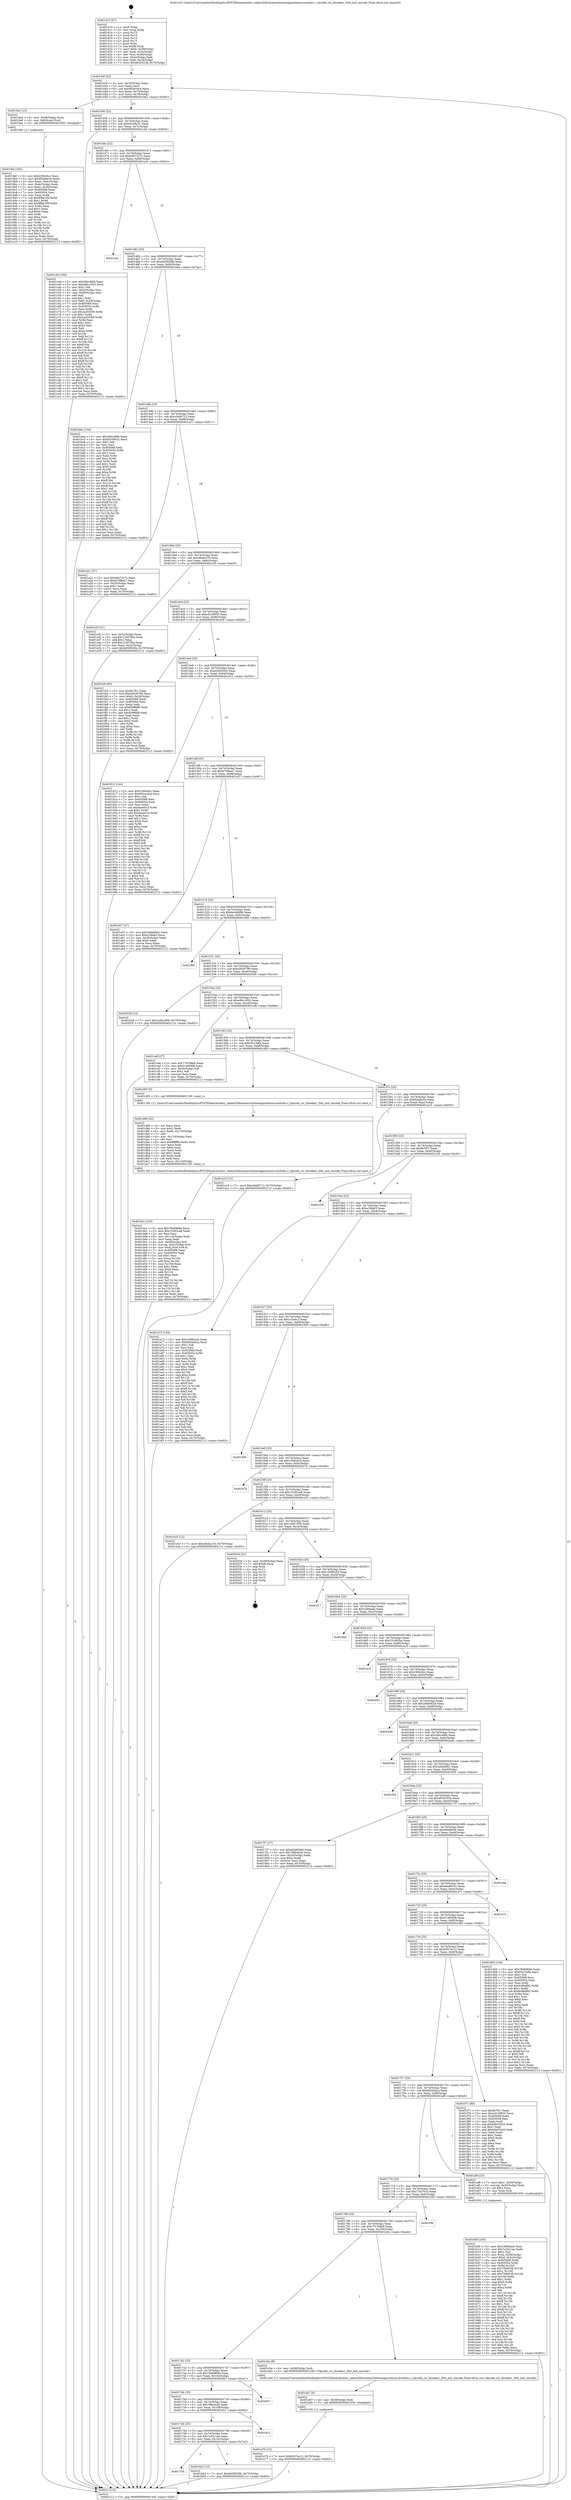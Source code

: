 digraph "0x401410" {
  label = "0x401410 (/mnt/c/Users/mathe/Desktop/tcc/POCII/binaries/extr_radare2librasmarchxtensagnuxtensa-modules.c_Opcode_rsr_ibreaka1_Slot_inst_encode_Final-ollvm.out::main(0))"
  labelloc = "t"
  node[shape=record]

  Entry [label="",width=0.3,height=0.3,shape=circle,fillcolor=black,style=filled]
  "0x40143f" [label="{
     0x40143f [23]\l
     | [instrs]\l
     &nbsp;&nbsp;0x40143f \<+3\>: mov -0x70(%rbp),%eax\l
     &nbsp;&nbsp;0x401442 \<+2\>: mov %eax,%ecx\l
     &nbsp;&nbsp;0x401444 \<+6\>: sub $0x902ecdc4,%ecx\l
     &nbsp;&nbsp;0x40144a \<+3\>: mov %eax,-0x74(%rbp)\l
     &nbsp;&nbsp;0x40144d \<+3\>: mov %ecx,-0x78(%rbp)\l
     &nbsp;&nbsp;0x401450 \<+6\>: je 00000000004019a2 \<main+0x592\>\l
  }"]
  "0x4019a2" [label="{
     0x4019a2 [13]\l
     | [instrs]\l
     &nbsp;&nbsp;0x4019a2 \<+4\>: mov -0x48(%rbp),%rax\l
     &nbsp;&nbsp;0x4019a6 \<+4\>: mov 0x8(%rax),%rdi\l
     &nbsp;&nbsp;0x4019aa \<+5\>: call 0000000000401060 \<atoi@plt\>\l
     | [calls]\l
     &nbsp;&nbsp;0x401060 \{1\} (unknown)\l
  }"]
  "0x401456" [label="{
     0x401456 [22]\l
     | [instrs]\l
     &nbsp;&nbsp;0x401456 \<+5\>: jmp 000000000040145b \<main+0x4b\>\l
     &nbsp;&nbsp;0x40145b \<+3\>: mov -0x74(%rbp),%eax\l
     &nbsp;&nbsp;0x40145e \<+5\>: sub $0x93c09c31,%eax\l
     &nbsp;&nbsp;0x401463 \<+3\>: mov %eax,-0x7c(%rbp)\l
     &nbsp;&nbsp;0x401466 \<+6\>: je 0000000000401c44 \<main+0x834\>\l
  }"]
  Exit [label="",width=0.3,height=0.3,shape=circle,fillcolor=black,style=filled,peripheries=2]
  "0x401c44" [label="{
     0x401c44 [164]\l
     | [instrs]\l
     &nbsp;&nbsp;0x401c44 \<+5\>: mov $0x36bc4f6b,%eax\l
     &nbsp;&nbsp;0x401c49 \<+5\>: mov $0xe8bc1820,%ecx\l
     &nbsp;&nbsp;0x401c4e \<+2\>: mov $0x1,%dl\l
     &nbsp;&nbsp;0x401c50 \<+3\>: mov -0x5c(%rbp),%esi\l
     &nbsp;&nbsp;0x401c53 \<+3\>: cmp -0x50(%rbp),%esi\l
     &nbsp;&nbsp;0x401c56 \<+4\>: setl %dil\l
     &nbsp;&nbsp;0x401c5a \<+4\>: and $0x1,%dil\l
     &nbsp;&nbsp;0x401c5e \<+4\>: mov %dil,-0x29(%rbp)\l
     &nbsp;&nbsp;0x401c62 \<+7\>: mov 0x405068,%esi\l
     &nbsp;&nbsp;0x401c69 \<+8\>: mov 0x405054,%r8d\l
     &nbsp;&nbsp;0x401c71 \<+3\>: mov %esi,%r9d\l
     &nbsp;&nbsp;0x401c74 \<+7\>: sub $0xcac03558,%r9d\l
     &nbsp;&nbsp;0x401c7b \<+4\>: sub $0x1,%r9d\l
     &nbsp;&nbsp;0x401c7f \<+7\>: add $0xcac03558,%r9d\l
     &nbsp;&nbsp;0x401c86 \<+4\>: imul %r9d,%esi\l
     &nbsp;&nbsp;0x401c8a \<+3\>: and $0x1,%esi\l
     &nbsp;&nbsp;0x401c8d \<+3\>: cmp $0x0,%esi\l
     &nbsp;&nbsp;0x401c90 \<+4\>: sete %dil\l
     &nbsp;&nbsp;0x401c94 \<+4\>: cmp $0xa,%r8d\l
     &nbsp;&nbsp;0x401c98 \<+4\>: setl %r10b\l
     &nbsp;&nbsp;0x401c9c \<+3\>: mov %dil,%r11b\l
     &nbsp;&nbsp;0x401c9f \<+4\>: xor $0xff,%r11b\l
     &nbsp;&nbsp;0x401ca3 \<+3\>: mov %r10b,%bl\l
     &nbsp;&nbsp;0x401ca6 \<+3\>: xor $0xff,%bl\l
     &nbsp;&nbsp;0x401ca9 \<+3\>: xor $0x1,%dl\l
     &nbsp;&nbsp;0x401cac \<+3\>: mov %r11b,%r14b\l
     &nbsp;&nbsp;0x401caf \<+4\>: and $0xff,%r14b\l
     &nbsp;&nbsp;0x401cb3 \<+3\>: and %dl,%dil\l
     &nbsp;&nbsp;0x401cb6 \<+3\>: mov %bl,%r15b\l
     &nbsp;&nbsp;0x401cb9 \<+4\>: and $0xff,%r15b\l
     &nbsp;&nbsp;0x401cbd \<+3\>: and %dl,%r10b\l
     &nbsp;&nbsp;0x401cc0 \<+3\>: or %dil,%r14b\l
     &nbsp;&nbsp;0x401cc3 \<+3\>: or %r10b,%r15b\l
     &nbsp;&nbsp;0x401cc6 \<+3\>: xor %r15b,%r14b\l
     &nbsp;&nbsp;0x401cc9 \<+3\>: or %bl,%r11b\l
     &nbsp;&nbsp;0x401ccc \<+4\>: xor $0xff,%r11b\l
     &nbsp;&nbsp;0x401cd0 \<+3\>: or $0x1,%dl\l
     &nbsp;&nbsp;0x401cd3 \<+3\>: and %dl,%r11b\l
     &nbsp;&nbsp;0x401cd6 \<+3\>: or %r11b,%r14b\l
     &nbsp;&nbsp;0x401cd9 \<+4\>: test $0x1,%r14b\l
     &nbsp;&nbsp;0x401cdd \<+3\>: cmovne %ecx,%eax\l
     &nbsp;&nbsp;0x401ce0 \<+3\>: mov %eax,-0x70(%rbp)\l
     &nbsp;&nbsp;0x401ce3 \<+5\>: jmp 0000000000402112 \<main+0xd02\>\l
  }"]
  "0x40146c" [label="{
     0x40146c [22]\l
     | [instrs]\l
     &nbsp;&nbsp;0x40146c \<+5\>: jmp 0000000000401471 \<main+0x61\>\l
     &nbsp;&nbsp;0x401471 \<+3\>: mov -0x74(%rbp),%eax\l
     &nbsp;&nbsp;0x401474 \<+5\>: sub $0xb0b72c7c,%eax\l
     &nbsp;&nbsp;0x401479 \<+3\>: mov %eax,-0x80(%rbp)\l
     &nbsp;&nbsp;0x40147c \<+6\>: je 0000000000401a3c \<main+0x62c\>\l
  }"]
  "0x401e70" [label="{
     0x401e70 [12]\l
     | [instrs]\l
     &nbsp;&nbsp;0x401e70 \<+7\>: movl $0x6507ec12,-0x70(%rbp)\l
     &nbsp;&nbsp;0x401e77 \<+5\>: jmp 0000000000402112 \<main+0xd02\>\l
  }"]
  "0x401a3c" [label="{
     0x401a3c\l
  }", style=dashed]
  "0x401482" [label="{
     0x401482 [25]\l
     | [instrs]\l
     &nbsp;&nbsp;0x401482 \<+5\>: jmp 0000000000401487 \<main+0x77\>\l
     &nbsp;&nbsp;0x401487 \<+3\>: mov -0x74(%rbp),%eax\l
     &nbsp;&nbsp;0x40148a \<+5\>: sub $0xb659028b,%eax\l
     &nbsp;&nbsp;0x40148f \<+6\>: mov %eax,-0x84(%rbp)\l
     &nbsp;&nbsp;0x401495 \<+6\>: je 0000000000401bbe \<main+0x7ae\>\l
  }"]
  "0x401e67" [label="{
     0x401e67 [9]\l
     | [instrs]\l
     &nbsp;&nbsp;0x401e67 \<+4\>: mov -0x58(%rbp),%rdi\l
     &nbsp;&nbsp;0x401e6b \<+5\>: call 0000000000401030 \<free@plt\>\l
     | [calls]\l
     &nbsp;&nbsp;0x401030 \{1\} (unknown)\l
  }"]
  "0x401bbe" [label="{
     0x401bbe [134]\l
     | [instrs]\l
     &nbsp;&nbsp;0x401bbe \<+5\>: mov $0x36bc4f6b,%eax\l
     &nbsp;&nbsp;0x401bc3 \<+5\>: mov $0x93c09c31,%ecx\l
     &nbsp;&nbsp;0x401bc8 \<+2\>: mov $0x1,%dl\l
     &nbsp;&nbsp;0x401bca \<+2\>: xor %esi,%esi\l
     &nbsp;&nbsp;0x401bcc \<+7\>: mov 0x405068,%edi\l
     &nbsp;&nbsp;0x401bd3 \<+8\>: mov 0x405054,%r8d\l
     &nbsp;&nbsp;0x401bdb \<+3\>: sub $0x1,%esi\l
     &nbsp;&nbsp;0x401bde \<+3\>: mov %edi,%r9d\l
     &nbsp;&nbsp;0x401be1 \<+3\>: add %esi,%r9d\l
     &nbsp;&nbsp;0x401be4 \<+4\>: imul %r9d,%edi\l
     &nbsp;&nbsp;0x401be8 \<+3\>: and $0x1,%edi\l
     &nbsp;&nbsp;0x401beb \<+3\>: cmp $0x0,%edi\l
     &nbsp;&nbsp;0x401bee \<+4\>: sete %r10b\l
     &nbsp;&nbsp;0x401bf2 \<+4\>: cmp $0xa,%r8d\l
     &nbsp;&nbsp;0x401bf6 \<+4\>: setl %r11b\l
     &nbsp;&nbsp;0x401bfa \<+3\>: mov %r10b,%bl\l
     &nbsp;&nbsp;0x401bfd \<+3\>: xor $0xff,%bl\l
     &nbsp;&nbsp;0x401c00 \<+3\>: mov %r11b,%r14b\l
     &nbsp;&nbsp;0x401c03 \<+4\>: xor $0xff,%r14b\l
     &nbsp;&nbsp;0x401c07 \<+3\>: xor $0x1,%dl\l
     &nbsp;&nbsp;0x401c0a \<+3\>: mov %bl,%r15b\l
     &nbsp;&nbsp;0x401c0d \<+4\>: and $0xff,%r15b\l
     &nbsp;&nbsp;0x401c11 \<+3\>: and %dl,%r10b\l
     &nbsp;&nbsp;0x401c14 \<+3\>: mov %r14b,%r12b\l
     &nbsp;&nbsp;0x401c17 \<+4\>: and $0xff,%r12b\l
     &nbsp;&nbsp;0x401c1b \<+3\>: and %dl,%r11b\l
     &nbsp;&nbsp;0x401c1e \<+3\>: or %r10b,%r15b\l
     &nbsp;&nbsp;0x401c21 \<+3\>: or %r11b,%r12b\l
     &nbsp;&nbsp;0x401c24 \<+3\>: xor %r12b,%r15b\l
     &nbsp;&nbsp;0x401c27 \<+3\>: or %r14b,%bl\l
     &nbsp;&nbsp;0x401c2a \<+3\>: xor $0xff,%bl\l
     &nbsp;&nbsp;0x401c2d \<+3\>: or $0x1,%dl\l
     &nbsp;&nbsp;0x401c30 \<+2\>: and %dl,%bl\l
     &nbsp;&nbsp;0x401c32 \<+3\>: or %bl,%r15b\l
     &nbsp;&nbsp;0x401c35 \<+4\>: test $0x1,%r15b\l
     &nbsp;&nbsp;0x401c39 \<+3\>: cmovne %ecx,%eax\l
     &nbsp;&nbsp;0x401c3c \<+3\>: mov %eax,-0x70(%rbp)\l
     &nbsp;&nbsp;0x401c3f \<+5\>: jmp 0000000000402112 \<main+0xd02\>\l
  }"]
  "0x40149b" [label="{
     0x40149b [25]\l
     | [instrs]\l
     &nbsp;&nbsp;0x40149b \<+5\>: jmp 00000000004014a0 \<main+0x90\>\l
     &nbsp;&nbsp;0x4014a0 \<+3\>: mov -0x74(%rbp),%eax\l
     &nbsp;&nbsp;0x4014a3 \<+5\>: sub $0xc0a06712,%eax\l
     &nbsp;&nbsp;0x4014a8 \<+6\>: mov %eax,-0x88(%rbp)\l
     &nbsp;&nbsp;0x4014ae \<+6\>: je 0000000000401a21 \<main+0x611\>\l
  }"]
  "0x401dcc" [label="{
     0x401dcc [103]\l
     | [instrs]\l
     &nbsp;&nbsp;0x401dcc \<+5\>: mov $0x7846968e,%ecx\l
     &nbsp;&nbsp;0x401dd1 \<+5\>: mov $0x15292ca8,%edx\l
     &nbsp;&nbsp;0x401dd6 \<+2\>: xor %esi,%esi\l
     &nbsp;&nbsp;0x401dd8 \<+6\>: mov -0x114(%rbp),%edi\l
     &nbsp;&nbsp;0x401dde \<+3\>: imul %eax,%edi\l
     &nbsp;&nbsp;0x401de1 \<+4\>: mov -0x58(%rbp),%r8\l
     &nbsp;&nbsp;0x401de5 \<+4\>: movslq -0x5c(%rbp),%r9\l
     &nbsp;&nbsp;0x401de9 \<+4\>: mov %edi,(%r8,%r9,4)\l
     &nbsp;&nbsp;0x401ded \<+7\>: mov 0x405068,%eax\l
     &nbsp;&nbsp;0x401df4 \<+7\>: mov 0x405054,%edi\l
     &nbsp;&nbsp;0x401dfb \<+3\>: sub $0x1,%esi\l
     &nbsp;&nbsp;0x401dfe \<+3\>: mov %eax,%r10d\l
     &nbsp;&nbsp;0x401e01 \<+3\>: add %esi,%r10d\l
     &nbsp;&nbsp;0x401e04 \<+4\>: imul %r10d,%eax\l
     &nbsp;&nbsp;0x401e08 \<+3\>: and $0x1,%eax\l
     &nbsp;&nbsp;0x401e0b \<+3\>: cmp $0x0,%eax\l
     &nbsp;&nbsp;0x401e0e \<+4\>: sete %r11b\l
     &nbsp;&nbsp;0x401e12 \<+3\>: cmp $0xa,%edi\l
     &nbsp;&nbsp;0x401e15 \<+3\>: setl %bl\l
     &nbsp;&nbsp;0x401e18 \<+3\>: mov %r11b,%r14b\l
     &nbsp;&nbsp;0x401e1b \<+3\>: and %bl,%r14b\l
     &nbsp;&nbsp;0x401e1e \<+3\>: xor %bl,%r11b\l
     &nbsp;&nbsp;0x401e21 \<+3\>: or %r11b,%r14b\l
     &nbsp;&nbsp;0x401e24 \<+4\>: test $0x1,%r14b\l
     &nbsp;&nbsp;0x401e28 \<+3\>: cmovne %edx,%ecx\l
     &nbsp;&nbsp;0x401e2b \<+3\>: mov %ecx,-0x70(%rbp)\l
     &nbsp;&nbsp;0x401e2e \<+5\>: jmp 0000000000402112 \<main+0xd02\>\l
  }"]
  "0x401a21" [label="{
     0x401a21 [27]\l
     | [instrs]\l
     &nbsp;&nbsp;0x401a21 \<+5\>: mov $0xb0b72c7c,%eax\l
     &nbsp;&nbsp;0x401a26 \<+5\>: mov $0xd70fbea7,%ecx\l
     &nbsp;&nbsp;0x401a2b \<+3\>: mov -0x30(%rbp),%edx\l
     &nbsp;&nbsp;0x401a2e \<+3\>: cmp $0x1,%edx\l
     &nbsp;&nbsp;0x401a31 \<+3\>: cmovl %ecx,%eax\l
     &nbsp;&nbsp;0x401a34 \<+3\>: mov %eax,-0x70(%rbp)\l
     &nbsp;&nbsp;0x401a37 \<+5\>: jmp 0000000000402112 \<main+0xd02\>\l
  }"]
  "0x4014b4" [label="{
     0x4014b4 [25]\l
     | [instrs]\l
     &nbsp;&nbsp;0x4014b4 \<+5\>: jmp 00000000004014b9 \<main+0xa9\>\l
     &nbsp;&nbsp;0x4014b9 \<+3\>: mov -0x74(%rbp),%eax\l
     &nbsp;&nbsp;0x4014bc \<+5\>: sub $0xc8e6a135,%eax\l
     &nbsp;&nbsp;0x4014c1 \<+6\>: mov %eax,-0x8c(%rbp)\l
     &nbsp;&nbsp;0x4014c7 \<+6\>: je 0000000000401e3f \<main+0xa2f\>\l
  }"]
  "0x401d98" [label="{
     0x401d98 [52]\l
     | [instrs]\l
     &nbsp;&nbsp;0x401d98 \<+2\>: xor %ecx,%ecx\l
     &nbsp;&nbsp;0x401d9a \<+5\>: mov $0x2,%edx\l
     &nbsp;&nbsp;0x401d9f \<+6\>: mov %edx,-0x110(%rbp)\l
     &nbsp;&nbsp;0x401da5 \<+1\>: cltd\l
     &nbsp;&nbsp;0x401da6 \<+6\>: mov -0x110(%rbp),%esi\l
     &nbsp;&nbsp;0x401dac \<+2\>: idiv %esi\l
     &nbsp;&nbsp;0x401dae \<+6\>: imul $0xfffffffe,%edx,%edx\l
     &nbsp;&nbsp;0x401db4 \<+2\>: mov %ecx,%edi\l
     &nbsp;&nbsp;0x401db6 \<+2\>: sub %edx,%edi\l
     &nbsp;&nbsp;0x401db8 \<+2\>: mov %ecx,%edx\l
     &nbsp;&nbsp;0x401dba \<+3\>: sub $0x1,%edx\l
     &nbsp;&nbsp;0x401dbd \<+2\>: add %edx,%edi\l
     &nbsp;&nbsp;0x401dbf \<+2\>: sub %edi,%ecx\l
     &nbsp;&nbsp;0x401dc1 \<+6\>: mov %ecx,-0x114(%rbp)\l
     &nbsp;&nbsp;0x401dc7 \<+5\>: call 0000000000401160 \<next_i\>\l
     | [calls]\l
     &nbsp;&nbsp;0x401160 \{1\} (/mnt/c/Users/mathe/Desktop/tcc/POCII/binaries/extr_radare2librasmarchxtensagnuxtensa-modules.c_Opcode_rsr_ibreaka1_Slot_inst_encode_Final-ollvm.out::next_i)\l
  }"]
  "0x401e3f" [label="{
     0x401e3f [31]\l
     | [instrs]\l
     &nbsp;&nbsp;0x401e3f \<+3\>: mov -0x5c(%rbp),%eax\l
     &nbsp;&nbsp;0x401e42 \<+5\>: sub $0x12567fbd,%eax\l
     &nbsp;&nbsp;0x401e47 \<+3\>: add $0x1,%eax\l
     &nbsp;&nbsp;0x401e4a \<+5\>: add $0x12567fbd,%eax\l
     &nbsp;&nbsp;0x401e4f \<+3\>: mov %eax,-0x5c(%rbp)\l
     &nbsp;&nbsp;0x401e52 \<+7\>: movl $0xb659028b,-0x70(%rbp)\l
     &nbsp;&nbsp;0x401e59 \<+5\>: jmp 0000000000402112 \<main+0xd02\>\l
  }"]
  "0x4014cd" [label="{
     0x4014cd [25]\l
     | [instrs]\l
     &nbsp;&nbsp;0x4014cd \<+5\>: jmp 00000000004014d2 \<main+0xc2\>\l
     &nbsp;&nbsp;0x4014d2 \<+3\>: mov -0x74(%rbp),%eax\l
     &nbsp;&nbsp;0x4014d5 \<+5\>: sub $0xcd128835,%eax\l
     &nbsp;&nbsp;0x4014da \<+6\>: mov %eax,-0x90(%rbp)\l
     &nbsp;&nbsp;0x4014e0 \<+6\>: je 0000000000401fc9 \<main+0xbb9\>\l
  }"]
  "0x4017ed" [label="{
     0x4017ed\l
  }", style=dashed]
  "0x401fc9" [label="{
     0x401fc9 [95]\l
     | [instrs]\l
     &nbsp;&nbsp;0x401fc9 \<+5\>: mov $0xfb7f51,%eax\l
     &nbsp;&nbsp;0x401fce \<+5\>: mov $0xe5626799,%ecx\l
     &nbsp;&nbsp;0x401fd3 \<+7\>: movl $0x0,-0x38(%rbp)\l
     &nbsp;&nbsp;0x401fda \<+7\>: mov 0x405068,%edx\l
     &nbsp;&nbsp;0x401fe1 \<+7\>: mov 0x405054,%esi\l
     &nbsp;&nbsp;0x401fe8 \<+2\>: mov %edx,%edi\l
     &nbsp;&nbsp;0x401fea \<+6\>: sub $0x809ffdf8,%edi\l
     &nbsp;&nbsp;0x401ff0 \<+3\>: sub $0x1,%edi\l
     &nbsp;&nbsp;0x401ff3 \<+6\>: add $0x809ffdf8,%edi\l
     &nbsp;&nbsp;0x401ff9 \<+3\>: imul %edi,%edx\l
     &nbsp;&nbsp;0x401ffc \<+3\>: and $0x1,%edx\l
     &nbsp;&nbsp;0x401fff \<+3\>: cmp $0x0,%edx\l
     &nbsp;&nbsp;0x402002 \<+4\>: sete %r8b\l
     &nbsp;&nbsp;0x402006 \<+3\>: cmp $0xa,%esi\l
     &nbsp;&nbsp;0x402009 \<+4\>: setl %r9b\l
     &nbsp;&nbsp;0x40200d \<+3\>: mov %r8b,%r10b\l
     &nbsp;&nbsp;0x402010 \<+3\>: and %r9b,%r10b\l
     &nbsp;&nbsp;0x402013 \<+3\>: xor %r9b,%r8b\l
     &nbsp;&nbsp;0x402016 \<+3\>: or %r8b,%r10b\l
     &nbsp;&nbsp;0x402019 \<+4\>: test $0x1,%r10b\l
     &nbsp;&nbsp;0x40201d \<+3\>: cmovne %ecx,%eax\l
     &nbsp;&nbsp;0x402020 \<+3\>: mov %eax,-0x70(%rbp)\l
     &nbsp;&nbsp;0x402023 \<+5\>: jmp 0000000000402112 \<main+0xd02\>\l
  }"]
  "0x4014e6" [label="{
     0x4014e6 [25]\l
     | [instrs]\l
     &nbsp;&nbsp;0x4014e6 \<+5\>: jmp 00000000004014eb \<main+0xdb\>\l
     &nbsp;&nbsp;0x4014eb \<+3\>: mov -0x74(%rbp),%eax\l
     &nbsp;&nbsp;0x4014ee \<+5\>: sub $0xd24830d3,%eax\l
     &nbsp;&nbsp;0x4014f3 \<+6\>: mov %eax,-0x94(%rbp)\l
     &nbsp;&nbsp;0x4014f9 \<+6\>: je 0000000000401912 \<main+0x502\>\l
  }"]
  "0x401bb2" [label="{
     0x401bb2 [12]\l
     | [instrs]\l
     &nbsp;&nbsp;0x401bb2 \<+7\>: movl $0xb659028b,-0x70(%rbp)\l
     &nbsp;&nbsp;0x401bb9 \<+5\>: jmp 0000000000402112 \<main+0xd02\>\l
  }"]
  "0x401912" [label="{
     0x401912 [144]\l
     | [instrs]\l
     &nbsp;&nbsp;0x401912 \<+5\>: mov $0x2360c6cc,%eax\l
     &nbsp;&nbsp;0x401917 \<+5\>: mov $0x902ecdc4,%ecx\l
     &nbsp;&nbsp;0x40191c \<+2\>: mov $0x1,%dl\l
     &nbsp;&nbsp;0x40191e \<+7\>: mov 0x405068,%esi\l
     &nbsp;&nbsp;0x401925 \<+7\>: mov 0x405054,%edi\l
     &nbsp;&nbsp;0x40192c \<+3\>: mov %esi,%r8d\l
     &nbsp;&nbsp;0x40192f \<+7\>: sub $0xbeee01d,%r8d\l
     &nbsp;&nbsp;0x401936 \<+4\>: sub $0x1,%r8d\l
     &nbsp;&nbsp;0x40193a \<+7\>: add $0xbeee01d,%r8d\l
     &nbsp;&nbsp;0x401941 \<+4\>: imul %r8d,%esi\l
     &nbsp;&nbsp;0x401945 \<+3\>: and $0x1,%esi\l
     &nbsp;&nbsp;0x401948 \<+3\>: cmp $0x0,%esi\l
     &nbsp;&nbsp;0x40194b \<+4\>: sete %r9b\l
     &nbsp;&nbsp;0x40194f \<+3\>: cmp $0xa,%edi\l
     &nbsp;&nbsp;0x401952 \<+4\>: setl %r10b\l
     &nbsp;&nbsp;0x401956 \<+3\>: mov %r9b,%r11b\l
     &nbsp;&nbsp;0x401959 \<+4\>: xor $0xff,%r11b\l
     &nbsp;&nbsp;0x40195d \<+3\>: mov %r10b,%bl\l
     &nbsp;&nbsp;0x401960 \<+3\>: xor $0xff,%bl\l
     &nbsp;&nbsp;0x401963 \<+3\>: xor $0x0,%dl\l
     &nbsp;&nbsp;0x401966 \<+3\>: mov %r11b,%r14b\l
     &nbsp;&nbsp;0x401969 \<+4\>: and $0x0,%r14b\l
     &nbsp;&nbsp;0x40196d \<+3\>: and %dl,%r9b\l
     &nbsp;&nbsp;0x401970 \<+3\>: mov %bl,%r15b\l
     &nbsp;&nbsp;0x401973 \<+4\>: and $0x0,%r15b\l
     &nbsp;&nbsp;0x401977 \<+3\>: and %dl,%r10b\l
     &nbsp;&nbsp;0x40197a \<+3\>: or %r9b,%r14b\l
     &nbsp;&nbsp;0x40197d \<+3\>: or %r10b,%r15b\l
     &nbsp;&nbsp;0x401980 \<+3\>: xor %r15b,%r14b\l
     &nbsp;&nbsp;0x401983 \<+3\>: or %bl,%r11b\l
     &nbsp;&nbsp;0x401986 \<+4\>: xor $0xff,%r11b\l
     &nbsp;&nbsp;0x40198a \<+3\>: or $0x0,%dl\l
     &nbsp;&nbsp;0x40198d \<+3\>: and %dl,%r11b\l
     &nbsp;&nbsp;0x401990 \<+3\>: or %r11b,%r14b\l
     &nbsp;&nbsp;0x401993 \<+4\>: test $0x1,%r14b\l
     &nbsp;&nbsp;0x401997 \<+3\>: cmovne %ecx,%eax\l
     &nbsp;&nbsp;0x40199a \<+3\>: mov %eax,-0x70(%rbp)\l
     &nbsp;&nbsp;0x40199d \<+5\>: jmp 0000000000402112 \<main+0xd02\>\l
  }"]
  "0x4014ff" [label="{
     0x4014ff [25]\l
     | [instrs]\l
     &nbsp;&nbsp;0x4014ff \<+5\>: jmp 0000000000401504 \<main+0xf4\>\l
     &nbsp;&nbsp;0x401504 \<+3\>: mov -0x74(%rbp),%eax\l
     &nbsp;&nbsp;0x401507 \<+5\>: sub $0xd70fbea7,%eax\l
     &nbsp;&nbsp;0x40150c \<+6\>: mov %eax,-0x98(%rbp)\l
     &nbsp;&nbsp;0x401512 \<+6\>: je 0000000000401a57 \<main+0x647\>\l
  }"]
  "0x4017d4" [label="{
     0x4017d4 [25]\l
     | [instrs]\l
     &nbsp;&nbsp;0x4017d4 \<+5\>: jmp 00000000004017d9 \<main+0x3c9\>\l
     &nbsp;&nbsp;0x4017d9 \<+3\>: mov -0x74(%rbp),%eax\l
     &nbsp;&nbsp;0x4017dc \<+5\>: sub $0x7a341cae,%eax\l
     &nbsp;&nbsp;0x4017e1 \<+6\>: mov %eax,-0x10c(%rbp)\l
     &nbsp;&nbsp;0x4017e7 \<+6\>: je 0000000000401bb2 \<main+0x7a2\>\l
  }"]
  "0x401a57" [label="{
     0x401a57 [27]\l
     | [instrs]\l
     &nbsp;&nbsp;0x401a57 \<+5\>: mov $0x3a6dd9d1,%eax\l
     &nbsp;&nbsp;0x401a5c \<+5\>: mov $0xa19fa63,%ecx\l
     &nbsp;&nbsp;0x401a61 \<+3\>: mov -0x30(%rbp),%edx\l
     &nbsp;&nbsp;0x401a64 \<+3\>: cmp $0x0,%edx\l
     &nbsp;&nbsp;0x401a67 \<+3\>: cmove %ecx,%eax\l
     &nbsp;&nbsp;0x401a6a \<+3\>: mov %eax,-0x70(%rbp)\l
     &nbsp;&nbsp;0x401a6d \<+5\>: jmp 0000000000402112 \<main+0xd02\>\l
  }"]
  "0x401518" [label="{
     0x401518 [25]\l
     | [instrs]\l
     &nbsp;&nbsp;0x401518 \<+5\>: jmp 000000000040151d \<main+0x10d\>\l
     &nbsp;&nbsp;0x40151d \<+3\>: mov -0x74(%rbp),%eax\l
     &nbsp;&nbsp;0x401520 \<+5\>: sub $0xdec9668b,%eax\l
     &nbsp;&nbsp;0x401525 \<+6\>: mov %eax,-0x9c(%rbp)\l
     &nbsp;&nbsp;0x40152b \<+6\>: je 0000000000401f60 \<main+0xb50\>\l
  }"]
  "0x401812" [label="{
     0x401812\l
  }", style=dashed]
  "0x401f60" [label="{
     0x401f60\l
  }", style=dashed]
  "0x401531" [label="{
     0x401531 [25]\l
     | [instrs]\l
     &nbsp;&nbsp;0x401531 \<+5\>: jmp 0000000000401536 \<main+0x126\>\l
     &nbsp;&nbsp;0x401536 \<+3\>: mov -0x74(%rbp),%eax\l
     &nbsp;&nbsp;0x401539 \<+5\>: sub $0xe5626799,%eax\l
     &nbsp;&nbsp;0x40153e \<+6\>: mov %eax,-0xa0(%rbp)\l
     &nbsp;&nbsp;0x401544 \<+6\>: je 0000000000402028 \<main+0xc18\>\l
  }"]
  "0x4017bb" [label="{
     0x4017bb [25]\l
     | [instrs]\l
     &nbsp;&nbsp;0x4017bb \<+5\>: jmp 00000000004017c0 \<main+0x3b0\>\l
     &nbsp;&nbsp;0x4017c0 \<+3\>: mov -0x74(%rbp),%eax\l
     &nbsp;&nbsp;0x4017c3 \<+5\>: sub $0x78fb4e26,%eax\l
     &nbsp;&nbsp;0x4017c8 \<+6\>: mov %eax,-0x108(%rbp)\l
     &nbsp;&nbsp;0x4017ce \<+6\>: je 0000000000401812 \<main+0x402\>\l
  }"]
  "0x402028" [label="{
     0x402028 [12]\l
     | [instrs]\l
     &nbsp;&nbsp;0x402028 \<+7\>: movl $0x1a5b1959,-0x70(%rbp)\l
     &nbsp;&nbsp;0x40202f \<+5\>: jmp 0000000000402112 \<main+0xd02\>\l
  }"]
  "0x40154a" [label="{
     0x40154a [25]\l
     | [instrs]\l
     &nbsp;&nbsp;0x40154a \<+5\>: jmp 000000000040154f \<main+0x13f\>\l
     &nbsp;&nbsp;0x40154f \<+3\>: mov -0x74(%rbp),%eax\l
     &nbsp;&nbsp;0x401552 \<+5\>: sub $0xe8bc1820,%eax\l
     &nbsp;&nbsp;0x401557 \<+6\>: mov %eax,-0xa4(%rbp)\l
     &nbsp;&nbsp;0x40155d \<+6\>: je 0000000000401ce8 \<main+0x8d8\>\l
  }"]
  "0x4020b7" [label="{
     0x4020b7\l
  }", style=dashed]
  "0x401ce8" [label="{
     0x401ce8 [27]\l
     | [instrs]\l
     &nbsp;&nbsp;0x401ce8 \<+5\>: mov $0x774768b9,%eax\l
     &nbsp;&nbsp;0x401ced \<+5\>: mov $0x5140f308,%ecx\l
     &nbsp;&nbsp;0x401cf2 \<+3\>: mov -0x29(%rbp),%dl\l
     &nbsp;&nbsp;0x401cf5 \<+3\>: test $0x1,%dl\l
     &nbsp;&nbsp;0x401cf8 \<+3\>: cmovne %ecx,%eax\l
     &nbsp;&nbsp;0x401cfb \<+3\>: mov %eax,-0x70(%rbp)\l
     &nbsp;&nbsp;0x401cfe \<+5\>: jmp 0000000000402112 \<main+0xd02\>\l
  }"]
  "0x401563" [label="{
     0x401563 [25]\l
     | [instrs]\l
     &nbsp;&nbsp;0x401563 \<+5\>: jmp 0000000000401568 \<main+0x158\>\l
     &nbsp;&nbsp;0x401568 \<+3\>: mov -0x74(%rbp),%eax\l
     &nbsp;&nbsp;0x40156b \<+5\>: sub $0xf3b13df4,%eax\l
     &nbsp;&nbsp;0x401570 \<+6\>: mov %eax,-0xa8(%rbp)\l
     &nbsp;&nbsp;0x401576 \<+6\>: je 0000000000401d93 \<main+0x983\>\l
  }"]
  "0x4017a2" [label="{
     0x4017a2 [25]\l
     | [instrs]\l
     &nbsp;&nbsp;0x4017a2 \<+5\>: jmp 00000000004017a7 \<main+0x397\>\l
     &nbsp;&nbsp;0x4017a7 \<+3\>: mov -0x74(%rbp),%eax\l
     &nbsp;&nbsp;0x4017aa \<+5\>: sub $0x7846968e,%eax\l
     &nbsp;&nbsp;0x4017af \<+6\>: mov %eax,-0x104(%rbp)\l
     &nbsp;&nbsp;0x4017b5 \<+6\>: je 00000000004020b7 \<main+0xca7\>\l
  }"]
  "0x401d93" [label="{
     0x401d93 [5]\l
     | [instrs]\l
     &nbsp;&nbsp;0x401d93 \<+5\>: call 0000000000401160 \<next_i\>\l
     | [calls]\l
     &nbsp;&nbsp;0x401160 \{1\} (/mnt/c/Users/mathe/Desktop/tcc/POCII/binaries/extr_radare2librasmarchxtensagnuxtensa-modules.c_Opcode_rsr_ibreaka1_Slot_inst_encode_Final-ollvm.out::next_i)\l
  }"]
  "0x40157c" [label="{
     0x40157c [25]\l
     | [instrs]\l
     &nbsp;&nbsp;0x40157c \<+5\>: jmp 0000000000401581 \<main+0x171\>\l
     &nbsp;&nbsp;0x401581 \<+3\>: mov -0x74(%rbp),%eax\l
     &nbsp;&nbsp;0x401584 \<+5\>: sub $0xf54d8e34,%eax\l
     &nbsp;&nbsp;0x401589 \<+6\>: mov %eax,-0xac(%rbp)\l
     &nbsp;&nbsp;0x40158f \<+6\>: je 0000000000401a15 \<main+0x605\>\l
  }"]
  "0x401e5e" [label="{
     0x401e5e [9]\l
     | [instrs]\l
     &nbsp;&nbsp;0x401e5e \<+4\>: mov -0x58(%rbp),%rdi\l
     &nbsp;&nbsp;0x401e62 \<+5\>: call 0000000000401240 \<Opcode_rsr_ibreaka1_Slot_inst_encode\>\l
     | [calls]\l
     &nbsp;&nbsp;0x401240 \{1\} (/mnt/c/Users/mathe/Desktop/tcc/POCII/binaries/extr_radare2librasmarchxtensagnuxtensa-modules.c_Opcode_rsr_ibreaka1_Slot_inst_encode_Final-ollvm.out::Opcode_rsr_ibreaka1_Slot_inst_encode)\l
  }"]
  "0x401a15" [label="{
     0x401a15 [12]\l
     | [instrs]\l
     &nbsp;&nbsp;0x401a15 \<+7\>: movl $0xc0a06712,-0x70(%rbp)\l
     &nbsp;&nbsp;0x401a1c \<+5\>: jmp 0000000000402112 \<main+0xd02\>\l
  }"]
  "0x401595" [label="{
     0x401595 [25]\l
     | [instrs]\l
     &nbsp;&nbsp;0x401595 \<+5\>: jmp 000000000040159a \<main+0x18a\>\l
     &nbsp;&nbsp;0x40159a \<+3\>: mov -0x74(%rbp),%eax\l
     &nbsp;&nbsp;0x40159d \<+5\>: sub $0xfb7f51,%eax\l
     &nbsp;&nbsp;0x4015a2 \<+6\>: mov %eax,-0xb0(%rbp)\l
     &nbsp;&nbsp;0x4015a8 \<+6\>: je 0000000000402104 \<main+0xcf4\>\l
  }"]
  "0x401789" [label="{
     0x401789 [25]\l
     | [instrs]\l
     &nbsp;&nbsp;0x401789 \<+5\>: jmp 000000000040178e \<main+0x37e\>\l
     &nbsp;&nbsp;0x40178e \<+3\>: mov -0x74(%rbp),%eax\l
     &nbsp;&nbsp;0x401791 \<+5\>: sub $0x774768b9,%eax\l
     &nbsp;&nbsp;0x401796 \<+6\>: mov %eax,-0x100(%rbp)\l
     &nbsp;&nbsp;0x40179c \<+6\>: je 0000000000401e5e \<main+0xa4e\>\l
  }"]
  "0x402104" [label="{
     0x402104\l
  }", style=dashed]
  "0x4015ae" [label="{
     0x4015ae [25]\l
     | [instrs]\l
     &nbsp;&nbsp;0x4015ae \<+5\>: jmp 00000000004015b3 \<main+0x1a3\>\l
     &nbsp;&nbsp;0x4015b3 \<+3\>: mov -0x74(%rbp),%eax\l
     &nbsp;&nbsp;0x4015b6 \<+5\>: sub $0xa19fa63,%eax\l
     &nbsp;&nbsp;0x4015bb \<+6\>: mov %eax,-0xb4(%rbp)\l
     &nbsp;&nbsp;0x4015c1 \<+6\>: je 0000000000401a72 \<main+0x662\>\l
  }"]
  "0x401f36" [label="{
     0x401f36\l
  }", style=dashed]
  "0x401a72" [label="{
     0x401a72 [134]\l
     | [instrs]\l
     &nbsp;&nbsp;0x401a72 \<+5\>: mov $0x10085acb,%eax\l
     &nbsp;&nbsp;0x401a77 \<+5\>: mov $0x6820d4ca,%ecx\l
     &nbsp;&nbsp;0x401a7c \<+2\>: mov $0x1,%dl\l
     &nbsp;&nbsp;0x401a7e \<+2\>: xor %esi,%esi\l
     &nbsp;&nbsp;0x401a80 \<+7\>: mov 0x405068,%edi\l
     &nbsp;&nbsp;0x401a87 \<+8\>: mov 0x405054,%r8d\l
     &nbsp;&nbsp;0x401a8f \<+3\>: sub $0x1,%esi\l
     &nbsp;&nbsp;0x401a92 \<+3\>: mov %edi,%r9d\l
     &nbsp;&nbsp;0x401a95 \<+3\>: add %esi,%r9d\l
     &nbsp;&nbsp;0x401a98 \<+4\>: imul %r9d,%edi\l
     &nbsp;&nbsp;0x401a9c \<+3\>: and $0x1,%edi\l
     &nbsp;&nbsp;0x401a9f \<+3\>: cmp $0x0,%edi\l
     &nbsp;&nbsp;0x401aa2 \<+4\>: sete %r10b\l
     &nbsp;&nbsp;0x401aa6 \<+4\>: cmp $0xa,%r8d\l
     &nbsp;&nbsp;0x401aaa \<+4\>: setl %r11b\l
     &nbsp;&nbsp;0x401aae \<+3\>: mov %r10b,%bl\l
     &nbsp;&nbsp;0x401ab1 \<+3\>: xor $0xff,%bl\l
     &nbsp;&nbsp;0x401ab4 \<+3\>: mov %r11b,%r14b\l
     &nbsp;&nbsp;0x401ab7 \<+4\>: xor $0xff,%r14b\l
     &nbsp;&nbsp;0x401abb \<+3\>: xor $0x0,%dl\l
     &nbsp;&nbsp;0x401abe \<+3\>: mov %bl,%r15b\l
     &nbsp;&nbsp;0x401ac1 \<+4\>: and $0x0,%r15b\l
     &nbsp;&nbsp;0x401ac5 \<+3\>: and %dl,%r10b\l
     &nbsp;&nbsp;0x401ac8 \<+3\>: mov %r14b,%r12b\l
     &nbsp;&nbsp;0x401acb \<+4\>: and $0x0,%r12b\l
     &nbsp;&nbsp;0x401acf \<+3\>: and %dl,%r11b\l
     &nbsp;&nbsp;0x401ad2 \<+3\>: or %r10b,%r15b\l
     &nbsp;&nbsp;0x401ad5 \<+3\>: or %r11b,%r12b\l
     &nbsp;&nbsp;0x401ad8 \<+3\>: xor %r12b,%r15b\l
     &nbsp;&nbsp;0x401adb \<+3\>: or %r14b,%bl\l
     &nbsp;&nbsp;0x401ade \<+3\>: xor $0xff,%bl\l
     &nbsp;&nbsp;0x401ae1 \<+3\>: or $0x0,%dl\l
     &nbsp;&nbsp;0x401ae4 \<+2\>: and %dl,%bl\l
     &nbsp;&nbsp;0x401ae6 \<+3\>: or %bl,%r15b\l
     &nbsp;&nbsp;0x401ae9 \<+4\>: test $0x1,%r15b\l
     &nbsp;&nbsp;0x401aed \<+3\>: cmovne %ecx,%eax\l
     &nbsp;&nbsp;0x401af0 \<+3\>: mov %eax,-0x70(%rbp)\l
     &nbsp;&nbsp;0x401af3 \<+5\>: jmp 0000000000402112 \<main+0xd02\>\l
  }"]
  "0x4015c7" [label="{
     0x4015c7 [25]\l
     | [instrs]\l
     &nbsp;&nbsp;0x4015c7 \<+5\>: jmp 00000000004015cc \<main+0x1bc\>\l
     &nbsp;&nbsp;0x4015cc \<+3\>: mov -0x74(%rbp),%eax\l
     &nbsp;&nbsp;0x4015cf \<+5\>: sub $0xc25e4c2,%eax\l
     &nbsp;&nbsp;0x4015d4 \<+6\>: mov %eax,-0xb8(%rbp)\l
     &nbsp;&nbsp;0x4015da \<+6\>: je 0000000000401906 \<main+0x4f6\>\l
  }"]
  "0x401b0f" [label="{
     0x401b0f [163]\l
     | [instrs]\l
     &nbsp;&nbsp;0x401b0f \<+5\>: mov $0x10085acb,%ecx\l
     &nbsp;&nbsp;0x401b14 \<+5\>: mov $0x7a341cae,%edx\l
     &nbsp;&nbsp;0x401b19 \<+3\>: mov $0x1,%sil\l
     &nbsp;&nbsp;0x401b1c \<+4\>: mov %rax,-0x58(%rbp)\l
     &nbsp;&nbsp;0x401b20 \<+7\>: movl $0x0,-0x5c(%rbp)\l
     &nbsp;&nbsp;0x401b27 \<+8\>: mov 0x405068,%r8d\l
     &nbsp;&nbsp;0x401b2f \<+8\>: mov 0x405054,%r9d\l
     &nbsp;&nbsp;0x401b37 \<+3\>: mov %r8d,%r10d\l
     &nbsp;&nbsp;0x401b3a \<+7\>: sub $0x706bf1f6,%r10d\l
     &nbsp;&nbsp;0x401b41 \<+4\>: sub $0x1,%r10d\l
     &nbsp;&nbsp;0x401b45 \<+7\>: add $0x706bf1f6,%r10d\l
     &nbsp;&nbsp;0x401b4c \<+4\>: imul %r10d,%r8d\l
     &nbsp;&nbsp;0x401b50 \<+4\>: and $0x1,%r8d\l
     &nbsp;&nbsp;0x401b54 \<+4\>: cmp $0x0,%r8d\l
     &nbsp;&nbsp;0x401b58 \<+4\>: sete %r11b\l
     &nbsp;&nbsp;0x401b5c \<+4\>: cmp $0xa,%r9d\l
     &nbsp;&nbsp;0x401b60 \<+3\>: setl %bl\l
     &nbsp;&nbsp;0x401b63 \<+3\>: mov %r11b,%r14b\l
     &nbsp;&nbsp;0x401b66 \<+4\>: xor $0xff,%r14b\l
     &nbsp;&nbsp;0x401b6a \<+3\>: mov %bl,%r15b\l
     &nbsp;&nbsp;0x401b6d \<+4\>: xor $0xff,%r15b\l
     &nbsp;&nbsp;0x401b71 \<+4\>: xor $0x1,%sil\l
     &nbsp;&nbsp;0x401b75 \<+3\>: mov %r14b,%r12b\l
     &nbsp;&nbsp;0x401b78 \<+4\>: and $0xff,%r12b\l
     &nbsp;&nbsp;0x401b7c \<+3\>: and %sil,%r11b\l
     &nbsp;&nbsp;0x401b7f \<+3\>: mov %r15b,%r13b\l
     &nbsp;&nbsp;0x401b82 \<+4\>: and $0xff,%r13b\l
     &nbsp;&nbsp;0x401b86 \<+3\>: and %sil,%bl\l
     &nbsp;&nbsp;0x401b89 \<+3\>: or %r11b,%r12b\l
     &nbsp;&nbsp;0x401b8c \<+3\>: or %bl,%r13b\l
     &nbsp;&nbsp;0x401b8f \<+3\>: xor %r13b,%r12b\l
     &nbsp;&nbsp;0x401b92 \<+3\>: or %r15b,%r14b\l
     &nbsp;&nbsp;0x401b95 \<+4\>: xor $0xff,%r14b\l
     &nbsp;&nbsp;0x401b99 \<+4\>: or $0x1,%sil\l
     &nbsp;&nbsp;0x401b9d \<+3\>: and %sil,%r14b\l
     &nbsp;&nbsp;0x401ba0 \<+3\>: or %r14b,%r12b\l
     &nbsp;&nbsp;0x401ba3 \<+4\>: test $0x1,%r12b\l
     &nbsp;&nbsp;0x401ba7 \<+3\>: cmovne %edx,%ecx\l
     &nbsp;&nbsp;0x401baa \<+3\>: mov %ecx,-0x70(%rbp)\l
     &nbsp;&nbsp;0x401bad \<+5\>: jmp 0000000000402112 \<main+0xd02\>\l
  }"]
  "0x401906" [label="{
     0x401906\l
  }", style=dashed]
  "0x4015e0" [label="{
     0x4015e0 [25]\l
     | [instrs]\l
     &nbsp;&nbsp;0x4015e0 \<+5\>: jmp 00000000004015e5 \<main+0x1d5\>\l
     &nbsp;&nbsp;0x4015e5 \<+3\>: mov -0x74(%rbp),%eax\l
     &nbsp;&nbsp;0x4015e8 \<+5\>: sub $0x10085acb,%eax\l
     &nbsp;&nbsp;0x4015ed \<+6\>: mov %eax,-0xbc(%rbp)\l
     &nbsp;&nbsp;0x4015f3 \<+6\>: je 000000000040207d \<main+0xc6d\>\l
  }"]
  "0x401770" [label="{
     0x401770 [25]\l
     | [instrs]\l
     &nbsp;&nbsp;0x401770 \<+5\>: jmp 0000000000401775 \<main+0x365\>\l
     &nbsp;&nbsp;0x401775 \<+3\>: mov -0x74(%rbp),%eax\l
     &nbsp;&nbsp;0x401778 \<+5\>: sub $0x71fa761d,%eax\l
     &nbsp;&nbsp;0x40177d \<+6\>: mov %eax,-0xfc(%rbp)\l
     &nbsp;&nbsp;0x401783 \<+6\>: je 0000000000401f36 \<main+0xb26\>\l
  }"]
  "0x40207d" [label="{
     0x40207d\l
  }", style=dashed]
  "0x4015f9" [label="{
     0x4015f9 [25]\l
     | [instrs]\l
     &nbsp;&nbsp;0x4015f9 \<+5\>: jmp 00000000004015fe \<main+0x1ee\>\l
     &nbsp;&nbsp;0x4015fe \<+3\>: mov -0x74(%rbp),%eax\l
     &nbsp;&nbsp;0x401601 \<+5\>: sub $0x15292ca8,%eax\l
     &nbsp;&nbsp;0x401606 \<+6\>: mov %eax,-0xc0(%rbp)\l
     &nbsp;&nbsp;0x40160c \<+6\>: je 0000000000401e33 \<main+0xa23\>\l
  }"]
  "0x401af8" [label="{
     0x401af8 [23]\l
     | [instrs]\l
     &nbsp;&nbsp;0x401af8 \<+7\>: movl $0x1,-0x50(%rbp)\l
     &nbsp;&nbsp;0x401aff \<+4\>: movslq -0x50(%rbp),%rax\l
     &nbsp;&nbsp;0x401b03 \<+4\>: shl $0x2,%rax\l
     &nbsp;&nbsp;0x401b07 \<+3\>: mov %rax,%rdi\l
     &nbsp;&nbsp;0x401b0a \<+5\>: call 0000000000401050 \<malloc@plt\>\l
     | [calls]\l
     &nbsp;&nbsp;0x401050 \{1\} (unknown)\l
  }"]
  "0x401e33" [label="{
     0x401e33 [12]\l
     | [instrs]\l
     &nbsp;&nbsp;0x401e33 \<+7\>: movl $0xc8e6a135,-0x70(%rbp)\l
     &nbsp;&nbsp;0x401e3a \<+5\>: jmp 0000000000402112 \<main+0xd02\>\l
  }"]
  "0x401612" [label="{
     0x401612 [25]\l
     | [instrs]\l
     &nbsp;&nbsp;0x401612 \<+5\>: jmp 0000000000401617 \<main+0x207\>\l
     &nbsp;&nbsp;0x401617 \<+3\>: mov -0x74(%rbp),%eax\l
     &nbsp;&nbsp;0x40161a \<+5\>: sub $0x1a5b1959,%eax\l
     &nbsp;&nbsp;0x40161f \<+6\>: mov %eax,-0xc4(%rbp)\l
     &nbsp;&nbsp;0x401625 \<+6\>: je 0000000000402034 \<main+0xc24\>\l
  }"]
  "0x401757" [label="{
     0x401757 [25]\l
     | [instrs]\l
     &nbsp;&nbsp;0x401757 \<+5\>: jmp 000000000040175c \<main+0x34c\>\l
     &nbsp;&nbsp;0x40175c \<+3\>: mov -0x74(%rbp),%eax\l
     &nbsp;&nbsp;0x40175f \<+5\>: sub $0x6820d4ca,%eax\l
     &nbsp;&nbsp;0x401764 \<+6\>: mov %eax,-0xf8(%rbp)\l
     &nbsp;&nbsp;0x40176a \<+6\>: je 0000000000401af8 \<main+0x6e8\>\l
  }"]
  "0x402034" [label="{
     0x402034 [21]\l
     | [instrs]\l
     &nbsp;&nbsp;0x402034 \<+3\>: mov -0x38(%rbp),%eax\l
     &nbsp;&nbsp;0x402037 \<+7\>: add $0xf8,%rsp\l
     &nbsp;&nbsp;0x40203e \<+1\>: pop %rbx\l
     &nbsp;&nbsp;0x40203f \<+2\>: pop %r12\l
     &nbsp;&nbsp;0x402041 \<+2\>: pop %r13\l
     &nbsp;&nbsp;0x402043 \<+2\>: pop %r14\l
     &nbsp;&nbsp;0x402045 \<+2\>: pop %r15\l
     &nbsp;&nbsp;0x402047 \<+1\>: pop %rbp\l
     &nbsp;&nbsp;0x402048 \<+1\>: ret\l
  }"]
  "0x40162b" [label="{
     0x40162b [25]\l
     | [instrs]\l
     &nbsp;&nbsp;0x40162b \<+5\>: jmp 0000000000401630 \<main+0x220\>\l
     &nbsp;&nbsp;0x401630 \<+3\>: mov -0x74(%rbp),%eax\l
     &nbsp;&nbsp;0x401633 \<+5\>: sub $0x1d396c59,%eax\l
     &nbsp;&nbsp;0x401638 \<+6\>: mov %eax,-0xc8(%rbp)\l
     &nbsp;&nbsp;0x40163e \<+6\>: je 0000000000401f17 \<main+0xb07\>\l
  }"]
  "0x401f71" [label="{
     0x401f71 [88]\l
     | [instrs]\l
     &nbsp;&nbsp;0x401f71 \<+5\>: mov $0xfb7f51,%eax\l
     &nbsp;&nbsp;0x401f76 \<+5\>: mov $0xcd128835,%ecx\l
     &nbsp;&nbsp;0x401f7b \<+7\>: mov 0x405068,%edx\l
     &nbsp;&nbsp;0x401f82 \<+7\>: mov 0x405054,%esi\l
     &nbsp;&nbsp;0x401f89 \<+2\>: mov %edx,%edi\l
     &nbsp;&nbsp;0x401f8b \<+6\>: sub $0xb4b53425,%edi\l
     &nbsp;&nbsp;0x401f91 \<+3\>: sub $0x1,%edi\l
     &nbsp;&nbsp;0x401f94 \<+6\>: add $0xb4b53425,%edi\l
     &nbsp;&nbsp;0x401f9a \<+3\>: imul %edi,%edx\l
     &nbsp;&nbsp;0x401f9d \<+3\>: and $0x1,%edx\l
     &nbsp;&nbsp;0x401fa0 \<+3\>: cmp $0x0,%edx\l
     &nbsp;&nbsp;0x401fa3 \<+4\>: sete %r8b\l
     &nbsp;&nbsp;0x401fa7 \<+3\>: cmp $0xa,%esi\l
     &nbsp;&nbsp;0x401faa \<+4\>: setl %r9b\l
     &nbsp;&nbsp;0x401fae \<+3\>: mov %r8b,%r10b\l
     &nbsp;&nbsp;0x401fb1 \<+3\>: and %r9b,%r10b\l
     &nbsp;&nbsp;0x401fb4 \<+3\>: xor %r9b,%r8b\l
     &nbsp;&nbsp;0x401fb7 \<+3\>: or %r8b,%r10b\l
     &nbsp;&nbsp;0x401fba \<+4\>: test $0x1,%r10b\l
     &nbsp;&nbsp;0x401fbe \<+3\>: cmovne %ecx,%eax\l
     &nbsp;&nbsp;0x401fc1 \<+3\>: mov %eax,-0x70(%rbp)\l
     &nbsp;&nbsp;0x401fc4 \<+5\>: jmp 0000000000402112 \<main+0xd02\>\l
  }"]
  "0x401f17" [label="{
     0x401f17\l
  }", style=dashed]
  "0x401644" [label="{
     0x401644 [25]\l
     | [instrs]\l
     &nbsp;&nbsp;0x401644 \<+5\>: jmp 0000000000401649 \<main+0x239\>\l
     &nbsp;&nbsp;0x401649 \<+3\>: mov -0x74(%rbp),%eax\l
     &nbsp;&nbsp;0x40164c \<+5\>: sub $0x228feeab,%eax\l
     &nbsp;&nbsp;0x401651 \<+6\>: mov %eax,-0xcc(%rbp)\l
     &nbsp;&nbsp;0x401657 \<+6\>: je 00000000004018a2 \<main+0x492\>\l
  }"]
  "0x40173e" [label="{
     0x40173e [25]\l
     | [instrs]\l
     &nbsp;&nbsp;0x40173e \<+5\>: jmp 0000000000401743 \<main+0x333\>\l
     &nbsp;&nbsp;0x401743 \<+3\>: mov -0x74(%rbp),%eax\l
     &nbsp;&nbsp;0x401746 \<+5\>: sub $0x6507ec12,%eax\l
     &nbsp;&nbsp;0x40174b \<+6\>: mov %eax,-0xf4(%rbp)\l
     &nbsp;&nbsp;0x401751 \<+6\>: je 0000000000401f71 \<main+0xb61\>\l
  }"]
  "0x4018a2" [label="{
     0x4018a2\l
  }", style=dashed]
  "0x40165d" [label="{
     0x40165d [25]\l
     | [instrs]\l
     &nbsp;&nbsp;0x40165d \<+5\>: jmp 0000000000401662 \<main+0x252\>\l
     &nbsp;&nbsp;0x401662 \<+3\>: mov -0x74(%rbp),%eax\l
     &nbsp;&nbsp;0x401665 \<+5\>: sub $0x231082ba,%eax\l
     &nbsp;&nbsp;0x40166a \<+6\>: mov %eax,-0xd0(%rbp)\l
     &nbsp;&nbsp;0x401670 \<+6\>: je 0000000000401ec5 \<main+0xab5\>\l
  }"]
  "0x401d03" [label="{
     0x401d03 [144]\l
     | [instrs]\l
     &nbsp;&nbsp;0x401d03 \<+5\>: mov $0x7846968e,%eax\l
     &nbsp;&nbsp;0x401d08 \<+5\>: mov $0xf3b13df4,%ecx\l
     &nbsp;&nbsp;0x401d0d \<+2\>: mov $0x1,%dl\l
     &nbsp;&nbsp;0x401d0f \<+7\>: mov 0x405068,%esi\l
     &nbsp;&nbsp;0x401d16 \<+7\>: mov 0x405054,%edi\l
     &nbsp;&nbsp;0x401d1d \<+3\>: mov %esi,%r8d\l
     &nbsp;&nbsp;0x401d20 \<+7\>: add $0x6c86df92,%r8d\l
     &nbsp;&nbsp;0x401d27 \<+4\>: sub $0x1,%r8d\l
     &nbsp;&nbsp;0x401d2b \<+7\>: sub $0x6c86df92,%r8d\l
     &nbsp;&nbsp;0x401d32 \<+4\>: imul %r8d,%esi\l
     &nbsp;&nbsp;0x401d36 \<+3\>: and $0x1,%esi\l
     &nbsp;&nbsp;0x401d39 \<+3\>: cmp $0x0,%esi\l
     &nbsp;&nbsp;0x401d3c \<+4\>: sete %r9b\l
     &nbsp;&nbsp;0x401d40 \<+3\>: cmp $0xa,%edi\l
     &nbsp;&nbsp;0x401d43 \<+4\>: setl %r10b\l
     &nbsp;&nbsp;0x401d47 \<+3\>: mov %r9b,%r11b\l
     &nbsp;&nbsp;0x401d4a \<+4\>: xor $0xff,%r11b\l
     &nbsp;&nbsp;0x401d4e \<+3\>: mov %r10b,%bl\l
     &nbsp;&nbsp;0x401d51 \<+3\>: xor $0xff,%bl\l
     &nbsp;&nbsp;0x401d54 \<+3\>: xor $0x0,%dl\l
     &nbsp;&nbsp;0x401d57 \<+3\>: mov %r11b,%r14b\l
     &nbsp;&nbsp;0x401d5a \<+4\>: and $0x0,%r14b\l
     &nbsp;&nbsp;0x401d5e \<+3\>: and %dl,%r9b\l
     &nbsp;&nbsp;0x401d61 \<+3\>: mov %bl,%r15b\l
     &nbsp;&nbsp;0x401d64 \<+4\>: and $0x0,%r15b\l
     &nbsp;&nbsp;0x401d68 \<+3\>: and %dl,%r10b\l
     &nbsp;&nbsp;0x401d6b \<+3\>: or %r9b,%r14b\l
     &nbsp;&nbsp;0x401d6e \<+3\>: or %r10b,%r15b\l
     &nbsp;&nbsp;0x401d71 \<+3\>: xor %r15b,%r14b\l
     &nbsp;&nbsp;0x401d74 \<+3\>: or %bl,%r11b\l
     &nbsp;&nbsp;0x401d77 \<+4\>: xor $0xff,%r11b\l
     &nbsp;&nbsp;0x401d7b \<+3\>: or $0x0,%dl\l
     &nbsp;&nbsp;0x401d7e \<+3\>: and %dl,%r11b\l
     &nbsp;&nbsp;0x401d81 \<+3\>: or %r11b,%r14b\l
     &nbsp;&nbsp;0x401d84 \<+4\>: test $0x1,%r14b\l
     &nbsp;&nbsp;0x401d88 \<+3\>: cmovne %ecx,%eax\l
     &nbsp;&nbsp;0x401d8b \<+3\>: mov %eax,-0x70(%rbp)\l
     &nbsp;&nbsp;0x401d8e \<+5\>: jmp 0000000000402112 \<main+0xd02\>\l
  }"]
  "0x401ec5" [label="{
     0x401ec5\l
  }", style=dashed]
  "0x401676" [label="{
     0x401676 [25]\l
     | [instrs]\l
     &nbsp;&nbsp;0x401676 \<+5\>: jmp 000000000040167b \<main+0x26b\>\l
     &nbsp;&nbsp;0x40167b \<+3\>: mov -0x74(%rbp),%eax\l
     &nbsp;&nbsp;0x40167e \<+5\>: sub $0x2360c6cc,%eax\l
     &nbsp;&nbsp;0x401683 \<+6\>: mov %eax,-0xd4(%rbp)\l
     &nbsp;&nbsp;0x401689 \<+6\>: je 0000000000402061 \<main+0xc51\>\l
  }"]
  "0x401725" [label="{
     0x401725 [25]\l
     | [instrs]\l
     &nbsp;&nbsp;0x401725 \<+5\>: jmp 000000000040172a \<main+0x31a\>\l
     &nbsp;&nbsp;0x40172a \<+3\>: mov -0x74(%rbp),%eax\l
     &nbsp;&nbsp;0x40172d \<+5\>: sub $0x5140f308,%eax\l
     &nbsp;&nbsp;0x401732 \<+6\>: mov %eax,-0xf0(%rbp)\l
     &nbsp;&nbsp;0x401738 \<+6\>: je 0000000000401d03 \<main+0x8f3\>\l
  }"]
  "0x402061" [label="{
     0x402061\l
  }", style=dashed]
  "0x40168f" [label="{
     0x40168f [25]\l
     | [instrs]\l
     &nbsp;&nbsp;0x40168f \<+5\>: jmp 0000000000401694 \<main+0x284\>\l
     &nbsp;&nbsp;0x401694 \<+3\>: mov -0x74(%rbp),%eax\l
     &nbsp;&nbsp;0x401697 \<+5\>: sub $0x2b94462d,%eax\l
     &nbsp;&nbsp;0x40169c \<+6\>: mov %eax,-0xd8(%rbp)\l
     &nbsp;&nbsp;0x4016a2 \<+6\>: je 0000000000402049 \<main+0xc39\>\l
  }"]
  "0x401e7c" [label="{
     0x401e7c\l
  }", style=dashed]
  "0x402049" [label="{
     0x402049\l
  }", style=dashed]
  "0x4016a8" [label="{
     0x4016a8 [25]\l
     | [instrs]\l
     &nbsp;&nbsp;0x4016a8 \<+5\>: jmp 00000000004016ad \<main+0x29d\>\l
     &nbsp;&nbsp;0x4016ad \<+3\>: mov -0x74(%rbp),%eax\l
     &nbsp;&nbsp;0x4016b0 \<+5\>: sub $0x36bc4f6b,%eax\l
     &nbsp;&nbsp;0x4016b5 \<+6\>: mov %eax,-0xdc(%rbp)\l
     &nbsp;&nbsp;0x4016bb \<+6\>: je 00000000004020ab \<main+0xc9b\>\l
  }"]
  "0x40170c" [label="{
     0x40170c [25]\l
     | [instrs]\l
     &nbsp;&nbsp;0x40170c \<+5\>: jmp 0000000000401711 \<main+0x301\>\l
     &nbsp;&nbsp;0x401711 \<+3\>: mov -0x74(%rbp),%eax\l
     &nbsp;&nbsp;0x401714 \<+5\>: sub $0x4ee89101,%eax\l
     &nbsp;&nbsp;0x401719 \<+6\>: mov %eax,-0xec(%rbp)\l
     &nbsp;&nbsp;0x40171f \<+6\>: je 0000000000401e7c \<main+0xa6c\>\l
  }"]
  "0x4020ab" [label="{
     0x4020ab\l
  }", style=dashed]
  "0x4016c1" [label="{
     0x4016c1 [25]\l
     | [instrs]\l
     &nbsp;&nbsp;0x4016c1 \<+5\>: jmp 00000000004016c6 \<main+0x2b6\>\l
     &nbsp;&nbsp;0x4016c6 \<+3\>: mov -0x74(%rbp),%eax\l
     &nbsp;&nbsp;0x4016c9 \<+5\>: sub $0x3a6dd9d1,%eax\l
     &nbsp;&nbsp;0x4016ce \<+6\>: mov %eax,-0xe0(%rbp)\l
     &nbsp;&nbsp;0x4016d4 \<+6\>: je 0000000000401f54 \<main+0xb44\>\l
  }"]
  "0x401eaa" [label="{
     0x401eaa\l
  }", style=dashed]
  "0x401f54" [label="{
     0x401f54\l
  }", style=dashed]
  "0x4016da" [label="{
     0x4016da [25]\l
     | [instrs]\l
     &nbsp;&nbsp;0x4016da \<+5\>: jmp 00000000004016df \<main+0x2cf\>\l
     &nbsp;&nbsp;0x4016df \<+3\>: mov -0x74(%rbp),%eax\l
     &nbsp;&nbsp;0x4016e2 \<+5\>: sub $0x4632023a,%eax\l
     &nbsp;&nbsp;0x4016e7 \<+6\>: mov %eax,-0xe4(%rbp)\l
     &nbsp;&nbsp;0x4016ed \<+6\>: je 00000000004017f7 \<main+0x3e7\>\l
  }"]
  "0x4019af" [label="{
     0x4019af [102]\l
     | [instrs]\l
     &nbsp;&nbsp;0x4019af \<+5\>: mov $0x2360c6cc,%ecx\l
     &nbsp;&nbsp;0x4019b4 \<+5\>: mov $0xf54d8e34,%edx\l
     &nbsp;&nbsp;0x4019b9 \<+3\>: mov %eax,-0x4c(%rbp)\l
     &nbsp;&nbsp;0x4019bc \<+3\>: mov -0x4c(%rbp),%eax\l
     &nbsp;&nbsp;0x4019bf \<+3\>: mov %eax,-0x30(%rbp)\l
     &nbsp;&nbsp;0x4019c2 \<+7\>: mov 0x405068,%eax\l
     &nbsp;&nbsp;0x4019c9 \<+7\>: mov 0x405054,%esi\l
     &nbsp;&nbsp;0x4019d0 \<+3\>: mov %eax,%r8d\l
     &nbsp;&nbsp;0x4019d3 \<+7\>: sub $0x8f8a1f5f,%r8d\l
     &nbsp;&nbsp;0x4019da \<+4\>: sub $0x1,%r8d\l
     &nbsp;&nbsp;0x4019de \<+7\>: add $0x8f8a1f5f,%r8d\l
     &nbsp;&nbsp;0x4019e5 \<+4\>: imul %r8d,%eax\l
     &nbsp;&nbsp;0x4019e9 \<+3\>: and $0x1,%eax\l
     &nbsp;&nbsp;0x4019ec \<+3\>: cmp $0x0,%eax\l
     &nbsp;&nbsp;0x4019ef \<+4\>: sete %r9b\l
     &nbsp;&nbsp;0x4019f3 \<+3\>: cmp $0xa,%esi\l
     &nbsp;&nbsp;0x4019f6 \<+4\>: setl %r10b\l
     &nbsp;&nbsp;0x4019fa \<+3\>: mov %r9b,%r11b\l
     &nbsp;&nbsp;0x4019fd \<+3\>: and %r10b,%r11b\l
     &nbsp;&nbsp;0x401a00 \<+3\>: xor %r10b,%r9b\l
     &nbsp;&nbsp;0x401a03 \<+3\>: or %r9b,%r11b\l
     &nbsp;&nbsp;0x401a06 \<+4\>: test $0x1,%r11b\l
     &nbsp;&nbsp;0x401a0a \<+3\>: cmovne %edx,%ecx\l
     &nbsp;&nbsp;0x401a0d \<+3\>: mov %ecx,-0x70(%rbp)\l
     &nbsp;&nbsp;0x401a10 \<+5\>: jmp 0000000000402112 \<main+0xd02\>\l
  }"]
  "0x4017f7" [label="{
     0x4017f7 [27]\l
     | [instrs]\l
     &nbsp;&nbsp;0x4017f7 \<+5\>: mov $0xd24830d3,%eax\l
     &nbsp;&nbsp;0x4017fc \<+5\>: mov $0x78fb4e26,%ecx\l
     &nbsp;&nbsp;0x401801 \<+3\>: mov -0x34(%rbp),%edx\l
     &nbsp;&nbsp;0x401804 \<+3\>: cmp $0x2,%edx\l
     &nbsp;&nbsp;0x401807 \<+3\>: cmovne %ecx,%eax\l
     &nbsp;&nbsp;0x40180a \<+3\>: mov %eax,-0x70(%rbp)\l
     &nbsp;&nbsp;0x40180d \<+5\>: jmp 0000000000402112 \<main+0xd02\>\l
  }"]
  "0x4016f3" [label="{
     0x4016f3 [25]\l
     | [instrs]\l
     &nbsp;&nbsp;0x4016f3 \<+5\>: jmp 00000000004016f8 \<main+0x2e8\>\l
     &nbsp;&nbsp;0x4016f8 \<+3\>: mov -0x74(%rbp),%eax\l
     &nbsp;&nbsp;0x4016fb \<+5\>: sub $0x46efe628,%eax\l
     &nbsp;&nbsp;0x401700 \<+6\>: mov %eax,-0xe8(%rbp)\l
     &nbsp;&nbsp;0x401706 \<+6\>: je 0000000000401eaa \<main+0xa9a\>\l
  }"]
  "0x402112" [label="{
     0x402112 [5]\l
     | [instrs]\l
     &nbsp;&nbsp;0x402112 \<+5\>: jmp 000000000040143f \<main+0x2f\>\l
  }"]
  "0x401410" [label="{
     0x401410 [47]\l
     | [instrs]\l
     &nbsp;&nbsp;0x401410 \<+1\>: push %rbp\l
     &nbsp;&nbsp;0x401411 \<+3\>: mov %rsp,%rbp\l
     &nbsp;&nbsp;0x401414 \<+2\>: push %r15\l
     &nbsp;&nbsp;0x401416 \<+2\>: push %r14\l
     &nbsp;&nbsp;0x401418 \<+2\>: push %r13\l
     &nbsp;&nbsp;0x40141a \<+2\>: push %r12\l
     &nbsp;&nbsp;0x40141c \<+1\>: push %rbx\l
     &nbsp;&nbsp;0x40141d \<+7\>: sub $0xf8,%rsp\l
     &nbsp;&nbsp;0x401424 \<+7\>: movl $0x0,-0x38(%rbp)\l
     &nbsp;&nbsp;0x40142b \<+3\>: mov %edi,-0x3c(%rbp)\l
     &nbsp;&nbsp;0x40142e \<+4\>: mov %rsi,-0x48(%rbp)\l
     &nbsp;&nbsp;0x401432 \<+3\>: mov -0x3c(%rbp),%edi\l
     &nbsp;&nbsp;0x401435 \<+3\>: mov %edi,-0x34(%rbp)\l
     &nbsp;&nbsp;0x401438 \<+7\>: movl $0x4632023a,-0x70(%rbp)\l
  }"]
  Entry -> "0x401410" [label=" 1"]
  "0x40143f" -> "0x4019a2" [label=" 1"]
  "0x40143f" -> "0x401456" [label=" 23"]
  "0x402034" -> Exit [label=" 1"]
  "0x401456" -> "0x401c44" [label=" 2"]
  "0x401456" -> "0x40146c" [label=" 21"]
  "0x402028" -> "0x402112" [label=" 1"]
  "0x40146c" -> "0x401a3c" [label=" 0"]
  "0x40146c" -> "0x401482" [label=" 21"]
  "0x401fc9" -> "0x402112" [label=" 1"]
  "0x401482" -> "0x401bbe" [label=" 2"]
  "0x401482" -> "0x40149b" [label=" 19"]
  "0x401f71" -> "0x402112" [label=" 1"]
  "0x40149b" -> "0x401a21" [label=" 1"]
  "0x40149b" -> "0x4014b4" [label=" 18"]
  "0x401e70" -> "0x402112" [label=" 1"]
  "0x4014b4" -> "0x401e3f" [label=" 1"]
  "0x4014b4" -> "0x4014cd" [label=" 17"]
  "0x401e67" -> "0x401e70" [label=" 1"]
  "0x4014cd" -> "0x401fc9" [label=" 1"]
  "0x4014cd" -> "0x4014e6" [label=" 16"]
  "0x401e5e" -> "0x401e67" [label=" 1"]
  "0x4014e6" -> "0x401912" [label=" 1"]
  "0x4014e6" -> "0x4014ff" [label=" 15"]
  "0x401e3f" -> "0x402112" [label=" 1"]
  "0x4014ff" -> "0x401a57" [label=" 1"]
  "0x4014ff" -> "0x401518" [label=" 14"]
  "0x401dcc" -> "0x402112" [label=" 1"]
  "0x401518" -> "0x401f60" [label=" 0"]
  "0x401518" -> "0x401531" [label=" 14"]
  "0x401d98" -> "0x401dcc" [label=" 1"]
  "0x401531" -> "0x402028" [label=" 1"]
  "0x401531" -> "0x40154a" [label=" 13"]
  "0x401d03" -> "0x402112" [label=" 1"]
  "0x40154a" -> "0x401ce8" [label=" 2"]
  "0x40154a" -> "0x401563" [label=" 11"]
  "0x401ce8" -> "0x402112" [label=" 2"]
  "0x401563" -> "0x401d93" [label=" 1"]
  "0x401563" -> "0x40157c" [label=" 10"]
  "0x401bbe" -> "0x402112" [label=" 2"]
  "0x40157c" -> "0x401a15" [label=" 1"]
  "0x40157c" -> "0x401595" [label=" 9"]
  "0x401bb2" -> "0x402112" [label=" 1"]
  "0x401595" -> "0x402104" [label=" 0"]
  "0x401595" -> "0x4015ae" [label=" 9"]
  "0x4017d4" -> "0x401bb2" [label=" 1"]
  "0x4015ae" -> "0x401a72" [label=" 1"]
  "0x4015ae" -> "0x4015c7" [label=" 8"]
  "0x401e33" -> "0x402112" [label=" 1"]
  "0x4015c7" -> "0x401906" [label=" 0"]
  "0x4015c7" -> "0x4015e0" [label=" 8"]
  "0x4017bb" -> "0x401812" [label=" 0"]
  "0x4015e0" -> "0x40207d" [label=" 0"]
  "0x4015e0" -> "0x4015f9" [label=" 8"]
  "0x401d93" -> "0x401d98" [label=" 1"]
  "0x4015f9" -> "0x401e33" [label=" 1"]
  "0x4015f9" -> "0x401612" [label=" 7"]
  "0x4017a2" -> "0x4017bb" [label=" 1"]
  "0x401612" -> "0x402034" [label=" 1"]
  "0x401612" -> "0x40162b" [label=" 6"]
  "0x401c44" -> "0x402112" [label=" 2"]
  "0x40162b" -> "0x401f17" [label=" 0"]
  "0x40162b" -> "0x401644" [label=" 6"]
  "0x401789" -> "0x4017a2" [label=" 1"]
  "0x401644" -> "0x4018a2" [label=" 0"]
  "0x401644" -> "0x40165d" [label=" 6"]
  "0x4017d4" -> "0x4017ed" [label=" 0"]
  "0x40165d" -> "0x401ec5" [label=" 0"]
  "0x40165d" -> "0x401676" [label=" 6"]
  "0x401770" -> "0x401789" [label=" 2"]
  "0x401676" -> "0x402061" [label=" 0"]
  "0x401676" -> "0x40168f" [label=" 6"]
  "0x4017bb" -> "0x4017d4" [label=" 1"]
  "0x40168f" -> "0x402049" [label=" 0"]
  "0x40168f" -> "0x4016a8" [label=" 6"]
  "0x401b0f" -> "0x402112" [label=" 1"]
  "0x4016a8" -> "0x4020ab" [label=" 0"]
  "0x4016a8" -> "0x4016c1" [label=" 6"]
  "0x401757" -> "0x401770" [label=" 2"]
  "0x4016c1" -> "0x401f54" [label=" 0"]
  "0x4016c1" -> "0x4016da" [label=" 6"]
  "0x401757" -> "0x401af8" [label=" 1"]
  "0x4016da" -> "0x4017f7" [label=" 1"]
  "0x4016da" -> "0x4016f3" [label=" 5"]
  "0x4017f7" -> "0x402112" [label=" 1"]
  "0x401410" -> "0x40143f" [label=" 1"]
  "0x402112" -> "0x40143f" [label=" 23"]
  "0x401912" -> "0x402112" [label=" 1"]
  "0x4019a2" -> "0x4019af" [label=" 1"]
  "0x4019af" -> "0x402112" [label=" 1"]
  "0x401a15" -> "0x402112" [label=" 1"]
  "0x401a21" -> "0x402112" [label=" 1"]
  "0x401a57" -> "0x402112" [label=" 1"]
  "0x401a72" -> "0x402112" [label=" 1"]
  "0x4017a2" -> "0x4020b7" [label=" 0"]
  "0x4016f3" -> "0x401eaa" [label=" 0"]
  "0x4016f3" -> "0x40170c" [label=" 5"]
  "0x401af8" -> "0x401b0f" [label=" 1"]
  "0x40170c" -> "0x401e7c" [label=" 0"]
  "0x40170c" -> "0x401725" [label=" 5"]
  "0x401770" -> "0x401f36" [label=" 0"]
  "0x401725" -> "0x401d03" [label=" 1"]
  "0x401725" -> "0x40173e" [label=" 4"]
  "0x401789" -> "0x401e5e" [label=" 1"]
  "0x40173e" -> "0x401f71" [label=" 1"]
  "0x40173e" -> "0x401757" [label=" 3"]
}
